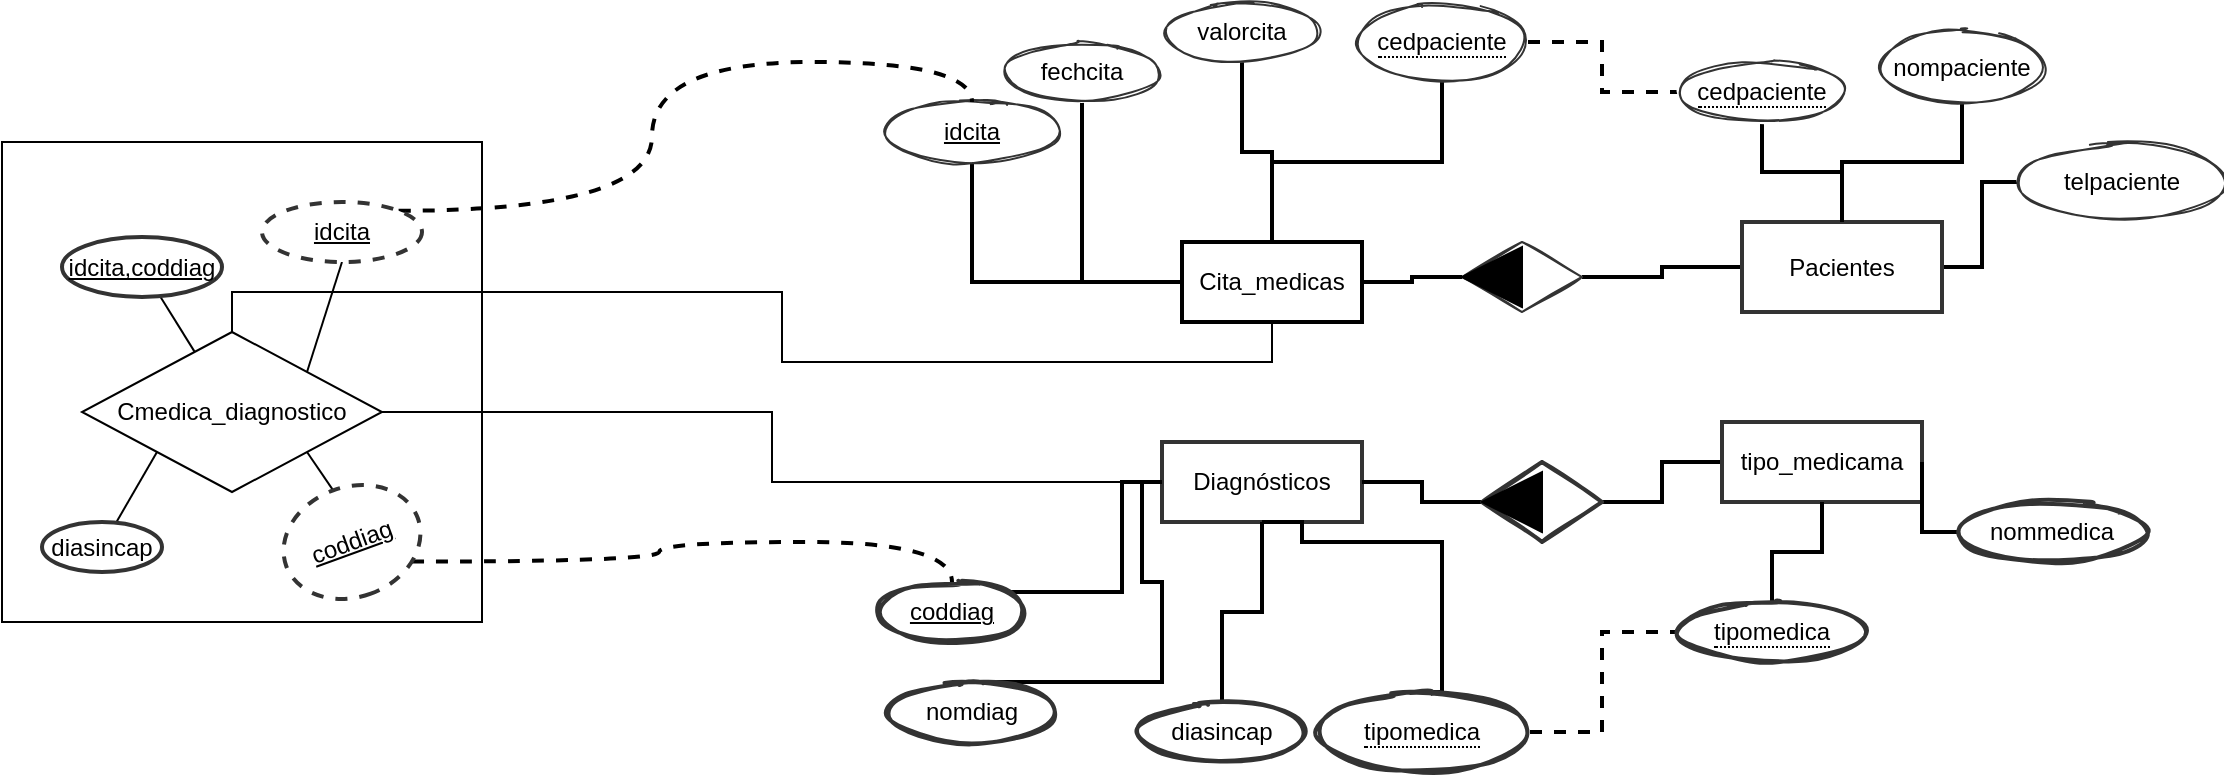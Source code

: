 <mxfile version="13.7.7" type="github" pages="2">
  <diagram id="C5RBs43oDa-KdzZeNtuy" name="Page-1">
    <mxGraphModel dx="1865" dy="1700" grid="1" gridSize="10" guides="1" tooltips="1" connect="1" arrows="1" fold="1" page="1" pageScale="1" pageWidth="827" pageHeight="1169" math="0" shadow="0">
      <root>
        <mxCell id="WIyWlLk6GJQsqaUBKTNV-0" />
        <mxCell id="WIyWlLk6GJQsqaUBKTNV-1" parent="WIyWlLk6GJQsqaUBKTNV-0" />
        <mxCell id="r98Ni4hXLUG0MqCntTSN-15" style="edgeStyle=orthogonalEdgeStyle;rounded=0;orthogonalLoop=1;jettySize=auto;html=1;entryX=0;entryY=0.5;entryDx=0;entryDy=0;endArrow=none;endFill=0;strokeWidth=2;" parent="WIyWlLk6GJQsqaUBKTNV-1" source="r98Ni4hXLUG0MqCntTSN-1" target="r98Ni4hXLUG0MqCntTSN-14" edge="1">
          <mxGeometry relative="1" as="geometry" />
        </mxCell>
        <mxCell id="r98Ni4hXLUG0MqCntTSN-1" value="" style="shape=rhombus;perimeter=rhombusPerimeter;whiteSpace=wrap;html=1;align=center;rounded=0;shadow=0;sketch=1;disableMultiStroke=0;disableMultiStrokeFill=0;fillStyle=solid;strokeColor=#333333;gradientColor=none;fillColor=#FFFFFF;" parent="WIyWlLk6GJQsqaUBKTNV-1" vertex="1">
          <mxGeometry x="270" y="-390" width="60" height="35" as="geometry" />
        </mxCell>
        <mxCell id="r98Ni4hXLUG0MqCntTSN-5" style="edgeStyle=orthogonalEdgeStyle;rounded=0;orthogonalLoop=1;jettySize=auto;html=1;endArrow=none;endFill=0;strokeWidth=2;" parent="WIyWlLk6GJQsqaUBKTNV-1" source="r98Ni4hXLUG0MqCntTSN-3" target="r98Ni4hXLUG0MqCntTSN-4" edge="1">
          <mxGeometry relative="1" as="geometry" />
        </mxCell>
        <mxCell id="r98Ni4hXLUG0MqCntTSN-7" style="edgeStyle=orthogonalEdgeStyle;rounded=0;orthogonalLoop=1;jettySize=auto;html=1;endArrow=none;endFill=0;strokeWidth=2;" parent="WIyWlLk6GJQsqaUBKTNV-1" source="r98Ni4hXLUG0MqCntTSN-3" target="r98Ni4hXLUG0MqCntTSN-6" edge="1">
          <mxGeometry relative="1" as="geometry" />
        </mxCell>
        <mxCell id="r98Ni4hXLUG0MqCntTSN-9" style="edgeStyle=orthogonalEdgeStyle;rounded=0;orthogonalLoop=1;jettySize=auto;html=1;endArrow=none;endFill=0;strokeWidth=2;" parent="WIyWlLk6GJQsqaUBKTNV-1" source="r98Ni4hXLUG0MqCntTSN-3" target="r98Ni4hXLUG0MqCntTSN-8" edge="1">
          <mxGeometry relative="1" as="geometry" />
        </mxCell>
        <mxCell id="r98Ni4hXLUG0MqCntTSN-11" style="edgeStyle=orthogonalEdgeStyle;rounded=0;orthogonalLoop=1;jettySize=auto;html=1;endArrow=none;endFill=0;strokeWidth=2;" parent="WIyWlLk6GJQsqaUBKTNV-1" source="r98Ni4hXLUG0MqCntTSN-3" target="r98Ni4hXLUG0MqCntTSN-12" edge="1">
          <mxGeometry relative="1" as="geometry">
            <mxPoint x="235" y="-418" as="targetPoint" />
          </mxGeometry>
        </mxCell>
        <mxCell id="r98Ni4hXLUG0MqCntTSN-13" style="edgeStyle=orthogonalEdgeStyle;rounded=0;orthogonalLoop=1;jettySize=auto;html=1;endArrow=none;endFill=0;strokeWidth=2;" parent="WIyWlLk6GJQsqaUBKTNV-1" source="r98Ni4hXLUG0MqCntTSN-3" target="r98Ni4hXLUG0MqCntTSN-1" edge="1">
          <mxGeometry relative="1" as="geometry" />
        </mxCell>
        <mxCell id="r98Ni4hXLUG0MqCntTSN-3" value="Cita_medicas" style="whiteSpace=wrap;html=1;align=center;strokeWidth=2;" parent="WIyWlLk6GJQsqaUBKTNV-1" vertex="1">
          <mxGeometry x="130" y="-390" width="90" height="40" as="geometry" />
        </mxCell>
        <mxCell id="r98Ni4hXLUG0MqCntTSN-4" value="idcita" style="ellipse;whiteSpace=wrap;html=1;align=center;fontStyle=4;rounded=0;shadow=0;sketch=1;disableMultiStroke=0;disableMultiStrokeFill=0;fillStyle=solid;strokeColor=#333333;gradientColor=none;fillColor=#FFFFFF;" parent="WIyWlLk6GJQsqaUBKTNV-1" vertex="1">
          <mxGeometry x="-20" y="-460" width="90" height="30" as="geometry" />
        </mxCell>
        <mxCell id="r98Ni4hXLUG0MqCntTSN-6" value="fechcita" style="ellipse;whiteSpace=wrap;html=1;align=center;rounded=0;shadow=0;sketch=1;disableMultiStroke=0;disableMultiStrokeFill=0;fillStyle=auto;strokeColor=#333333;fillColor=#FFFFFF;gradientColor=none;" parent="WIyWlLk6GJQsqaUBKTNV-1" vertex="1">
          <mxGeometry x="40" y="-490" width="80" height="30" as="geometry" />
        </mxCell>
        <mxCell id="r98Ni4hXLUG0MqCntTSN-8" value="valorcita" style="ellipse;whiteSpace=wrap;html=1;align=center;rounded=0;shadow=0;sketch=1;disableMultiStroke=0;disableMultiStrokeFill=0;fillStyle=auto;strokeColor=#333333;fillColor=#FFFFFF;gradientColor=none;" parent="WIyWlLk6GJQsqaUBKTNV-1" vertex="1">
          <mxGeometry x="120" y="-510" width="80" height="30" as="geometry" />
        </mxCell>
        <mxCell id="r98Ni4hXLUG0MqCntTSN-12" value="&lt;span style=&quot;border-bottom: 1px dotted&quot;&gt;cedpaciente&lt;/span&gt;" style="ellipse;whiteSpace=wrap;html=1;align=center;rounded=0;shadow=0;sketch=1;disableMultiStroke=0;disableMultiStrokeFill=0;fillStyle=auto;strokeColor=#333333;fillColor=#FFFFFF;gradientColor=none;" parent="WIyWlLk6GJQsqaUBKTNV-1" vertex="1">
          <mxGeometry x="220" y="-510" width="80" height="40" as="geometry" />
        </mxCell>
        <mxCell id="r98Ni4hXLUG0MqCntTSN-21" style="edgeStyle=orthogonalEdgeStyle;rounded=0;orthogonalLoop=1;jettySize=auto;html=1;entryX=0.5;entryY=1;entryDx=0;entryDy=0;endArrow=none;endFill=0;strokeWidth=2;" parent="WIyWlLk6GJQsqaUBKTNV-1" source="r98Ni4hXLUG0MqCntTSN-14" target="r98Ni4hXLUG0MqCntTSN-16" edge="1">
          <mxGeometry relative="1" as="geometry" />
        </mxCell>
        <mxCell id="r98Ni4hXLUG0MqCntTSN-26" style="edgeStyle=orthogonalEdgeStyle;rounded=0;orthogonalLoop=1;jettySize=auto;html=1;endArrow=none;endFill=0;strokeWidth=2;" parent="WIyWlLk6GJQsqaUBKTNV-1" source="r98Ni4hXLUG0MqCntTSN-14" target="r98Ni4hXLUG0MqCntTSN-25" edge="1">
          <mxGeometry relative="1" as="geometry" />
        </mxCell>
        <mxCell id="r98Ni4hXLUG0MqCntTSN-14" value="Pacientes" style="whiteSpace=wrap;html=1;align=center;rounded=0;shadow=0;sketch=0;disableMultiStroke=0;disableMultiStrokeFill=0;fillStyle=auto;strokeColor=#333333;fillColor=#FFFFFF;gradientColor=none;strokeWidth=2;" parent="WIyWlLk6GJQsqaUBKTNV-1" vertex="1">
          <mxGeometry x="410" y="-400" width="100" height="45" as="geometry" />
        </mxCell>
        <mxCell id="r98Ni4hXLUG0MqCntTSN-20" style="edgeStyle=orthogonalEdgeStyle;rounded=0;orthogonalLoop=1;jettySize=auto;html=1;endArrow=none;endFill=0;dashed=1;strokeWidth=2;" parent="WIyWlLk6GJQsqaUBKTNV-1" source="r98Ni4hXLUG0MqCntTSN-16" target="r98Ni4hXLUG0MqCntTSN-12" edge="1">
          <mxGeometry relative="1" as="geometry" />
        </mxCell>
        <mxCell id="r98Ni4hXLUG0MqCntTSN-16" value="&lt;span style=&quot;border-bottom: 1px dotted&quot;&gt;cedpaciente&lt;/span&gt;" style="ellipse;whiteSpace=wrap;html=1;align=center;rounded=0;shadow=0;sketch=1;disableMultiStroke=0;disableMultiStrokeFill=0;fillStyle=auto;strokeColor=#333333;fillColor=#FFFFFF;gradientColor=none;" parent="WIyWlLk6GJQsqaUBKTNV-1" vertex="1">
          <mxGeometry x="380" y="-480" width="80" height="30" as="geometry" />
        </mxCell>
        <mxCell id="r98Ni4hXLUG0MqCntTSN-24" style="edgeStyle=orthogonalEdgeStyle;rounded=0;orthogonalLoop=1;jettySize=auto;html=1;endArrow=none;endFill=0;strokeWidth=2;" parent="WIyWlLk6GJQsqaUBKTNV-1" source="r98Ni4hXLUG0MqCntTSN-22" target="r98Ni4hXLUG0MqCntTSN-14" edge="1">
          <mxGeometry relative="1" as="geometry" />
        </mxCell>
        <mxCell id="r98Ni4hXLUG0MqCntTSN-22" value="nompaciente" style="ellipse;whiteSpace=wrap;html=1;align=center;rounded=0;shadow=0;sketch=1;disableMultiStroke=0;disableMultiStrokeFill=0;fillStyle=auto;strokeColor=#333333;fillColor=#FFFFFF;gradientColor=none;" parent="WIyWlLk6GJQsqaUBKTNV-1" vertex="1">
          <mxGeometry x="480" y="-495" width="80" height="35" as="geometry" />
        </mxCell>
        <mxCell id="r98Ni4hXLUG0MqCntTSN-25" value="telpaciente" style="ellipse;whiteSpace=wrap;html=1;align=center;rounded=0;shadow=0;sketch=1;disableMultiStroke=0;disableMultiStrokeFill=0;fillStyle=auto;strokeColor=#333333;fillColor=#FFFFFF;gradientColor=none;" parent="WIyWlLk6GJQsqaUBKTNV-1" vertex="1">
          <mxGeometry x="550" y="-440" width="100" height="40" as="geometry" />
        </mxCell>
        <mxCell id="r98Ni4hXLUG0MqCntTSN-27" value="Diagnósticos" style="whiteSpace=wrap;html=1;align=center;rounded=0;shadow=0;sketch=0;disableMultiStroke=0;disableMultiStrokeFill=0;fillStyle=auto;strokeColor=#333333;fillColor=#FFFFFF;gradientColor=none;strokeWidth=2;" parent="WIyWlLk6GJQsqaUBKTNV-1" vertex="1">
          <mxGeometry x="120" y="-290" width="100" height="40" as="geometry" />
        </mxCell>
        <mxCell id="r98Ni4hXLUG0MqCntTSN-30" style="edgeStyle=orthogonalEdgeStyle;rounded=0;orthogonalLoop=1;jettySize=auto;html=1;exitX=1;exitY=0.5;exitDx=0;exitDy=0;endArrow=none;endFill=0;strokeWidth=2;" parent="WIyWlLk6GJQsqaUBKTNV-1" source="r98Ni4hXLUG0MqCntTSN-28" target="r98Ni4hXLUG0MqCntTSN-29" edge="1">
          <mxGeometry relative="1" as="geometry" />
        </mxCell>
        <mxCell id="r98Ni4hXLUG0MqCntTSN-31" style="edgeStyle=orthogonalEdgeStyle;rounded=0;orthogonalLoop=1;jettySize=auto;html=1;entryX=1;entryY=0.5;entryDx=0;entryDy=0;endArrow=none;endFill=0;strokeWidth=2;" parent="WIyWlLk6GJQsqaUBKTNV-1" source="r98Ni4hXLUG0MqCntTSN-28" target="r98Ni4hXLUG0MqCntTSN-27" edge="1">
          <mxGeometry relative="1" as="geometry" />
        </mxCell>
        <mxCell id="r98Ni4hXLUG0MqCntTSN-28" value="" style="shape=rhombus;perimeter=rhombusPerimeter;whiteSpace=wrap;html=1;align=center;rounded=0;shadow=0;sketch=1;disableMultiStroke=0;disableMultiStrokeFill=0;fillStyle=solid;strokeColor=#333333;strokeWidth=2;gradientColor=none;fillColor=#FFFFFF;" parent="WIyWlLk6GJQsqaUBKTNV-1" vertex="1">
          <mxGeometry x="280" y="-280" width="60" height="40" as="geometry" />
        </mxCell>
        <mxCell id="r98Ni4hXLUG0MqCntTSN-29" value="tipo_medicama" style="whiteSpace=wrap;html=1;align=center;rounded=0;shadow=0;sketch=0;disableMultiStroke=0;disableMultiStrokeFill=0;fillStyle=solid;strokeColor=#333333;strokeWidth=2;gradientColor=none;fillColor=#FFFFFF;" parent="WIyWlLk6GJQsqaUBKTNV-1" vertex="1">
          <mxGeometry x="400" y="-300" width="100" height="40" as="geometry" />
        </mxCell>
        <mxCell id="r98Ni4hXLUG0MqCntTSN-34" style="edgeStyle=orthogonalEdgeStyle;rounded=0;orthogonalLoop=1;jettySize=auto;html=1;endArrow=none;endFill=0;strokeWidth=2;" parent="WIyWlLk6GJQsqaUBKTNV-1" source="r98Ni4hXLUG0MqCntTSN-33" target="r98Ni4hXLUG0MqCntTSN-27" edge="1">
          <mxGeometry relative="1" as="geometry">
            <Array as="points">
              <mxPoint x="100" y="-215" />
              <mxPoint x="100" y="-270" />
            </Array>
          </mxGeometry>
        </mxCell>
        <mxCell id="r98Ni4hXLUG0MqCntTSN-33" value="coddiag" style="ellipse;whiteSpace=wrap;html=1;align=center;fontStyle=4;rounded=0;shadow=0;sketch=1;disableMultiStroke=0;disableMultiStrokeFill=0;fillStyle=auto;strokeColor=#333333;strokeWidth=2;fillColor=#FFFFFF;gradientColor=none;" parent="WIyWlLk6GJQsqaUBKTNV-1" vertex="1">
          <mxGeometry x="-20" y="-220" width="70" height="30" as="geometry" />
        </mxCell>
        <mxCell id="r98Ni4hXLUG0MqCntTSN-36" style="edgeStyle=orthogonalEdgeStyle;rounded=0;orthogonalLoop=1;jettySize=auto;html=1;endArrow=none;endFill=0;strokeWidth=2;" parent="WIyWlLk6GJQsqaUBKTNV-1" source="r98Ni4hXLUG0MqCntTSN-35" target="r98Ni4hXLUG0MqCntTSN-27" edge="1">
          <mxGeometry relative="1" as="geometry">
            <Array as="points">
              <mxPoint x="50" y="-170" />
              <mxPoint x="120" y="-170" />
              <mxPoint x="120" y="-220" />
              <mxPoint x="110" y="-220" />
              <mxPoint x="110" y="-270" />
            </Array>
          </mxGeometry>
        </mxCell>
        <mxCell id="r98Ni4hXLUG0MqCntTSN-35" value="nomdiag" style="ellipse;whiteSpace=wrap;html=1;align=center;rounded=0;shadow=0;sketch=1;disableMultiStroke=0;disableMultiStrokeFill=0;fillStyle=auto;strokeColor=#333333;strokeWidth=2;fillColor=#FFFFFF;gradientColor=none;" parent="WIyWlLk6GJQsqaUBKTNV-1" vertex="1">
          <mxGeometry x="-15" y="-170" width="80" height="30" as="geometry" />
        </mxCell>
        <mxCell id="r98Ni4hXLUG0MqCntTSN-38" style="edgeStyle=orthogonalEdgeStyle;rounded=0;orthogonalLoop=1;jettySize=auto;html=1;entryX=0.5;entryY=1;entryDx=0;entryDy=0;endArrow=none;endFill=0;strokeWidth=2;exitX=0.5;exitY=0;exitDx=0;exitDy=0;" parent="WIyWlLk6GJQsqaUBKTNV-1" source="r98Ni4hXLUG0MqCntTSN-44" target="r98Ni4hXLUG0MqCntTSN-27" edge="1">
          <mxGeometry relative="1" as="geometry">
            <mxPoint x="260" y="-179.812" as="sourcePoint" />
            <Array as="points">
              <mxPoint x="260" y="-165" />
              <mxPoint x="260" y="-240" />
              <mxPoint x="190" y="-240" />
              <mxPoint x="190" y="-250" />
            </Array>
          </mxGeometry>
        </mxCell>
        <mxCell id="r98Ni4hXLUG0MqCntTSN-42" style="edgeStyle=orthogonalEdgeStyle;rounded=0;orthogonalLoop=1;jettySize=auto;html=1;endArrow=none;endFill=0;strokeWidth=2;" parent="WIyWlLk6GJQsqaUBKTNV-1" source="r98Ni4hXLUG0MqCntTSN-41" target="r98Ni4hXLUG0MqCntTSN-27" edge="1">
          <mxGeometry relative="1" as="geometry" />
        </mxCell>
        <mxCell id="r98Ni4hXLUG0MqCntTSN-41" value="diasincap" style="ellipse;whiteSpace=wrap;html=1;align=center;rounded=0;shadow=0;sketch=1;disableMultiStroke=0;disableMultiStrokeFill=0;fillStyle=auto;strokeColor=#333333;strokeWidth=2;fillColor=#FFFFFF;gradientColor=none;" parent="WIyWlLk6GJQsqaUBKTNV-1" vertex="1">
          <mxGeometry x="110" y="-160" width="80" height="30" as="geometry" />
        </mxCell>
        <mxCell id="r98Ni4hXLUG0MqCntTSN-44" value="&lt;span style=&quot;border-bottom: 1px dotted&quot;&gt;tipomedica&lt;/span&gt;" style="ellipse;whiteSpace=wrap;html=1;align=center;rounded=0;shadow=0;sketch=1;disableMultiStroke=0;disableMultiStrokeFill=0;fillStyle=auto;strokeColor=#333333;strokeWidth=2;fillColor=#FFFFFF;gradientColor=none;" parent="WIyWlLk6GJQsqaUBKTNV-1" vertex="1">
          <mxGeometry x="200" y="-165" width="100" height="40" as="geometry" />
        </mxCell>
        <mxCell id="r98Ni4hXLUG0MqCntTSN-47" style="edgeStyle=orthogonalEdgeStyle;rounded=0;orthogonalLoop=1;jettySize=auto;html=1;endArrow=none;endFill=0;strokeWidth=2;" parent="WIyWlLk6GJQsqaUBKTNV-1" source="r98Ni4hXLUG0MqCntTSN-45" target="r98Ni4hXLUG0MqCntTSN-29" edge="1">
          <mxGeometry relative="1" as="geometry" />
        </mxCell>
        <mxCell id="r98Ni4hXLUG0MqCntTSN-49" style="edgeStyle=orthogonalEdgeStyle;rounded=0;orthogonalLoop=1;jettySize=auto;html=1;entryX=1;entryY=0.5;entryDx=0;entryDy=0;endArrow=none;endFill=0;strokeWidth=2;dashed=1;" parent="WIyWlLk6GJQsqaUBKTNV-1" source="r98Ni4hXLUG0MqCntTSN-45" target="r98Ni4hXLUG0MqCntTSN-44" edge="1">
          <mxGeometry relative="1" as="geometry" />
        </mxCell>
        <mxCell id="r98Ni4hXLUG0MqCntTSN-45" value="&lt;span style=&quot;border-bottom: 1px dotted&quot;&gt;tipomedica&lt;/span&gt;" style="ellipse;whiteSpace=wrap;html=1;align=center;rounded=0;shadow=0;sketch=1;disableMultiStroke=0;disableMultiStrokeFill=0;fillStyle=auto;strokeColor=#333333;strokeWidth=2;fillColor=#FFFFFF;gradientColor=none;" parent="WIyWlLk6GJQsqaUBKTNV-1" vertex="1">
          <mxGeometry x="380" y="-210" width="90" height="30" as="geometry" />
        </mxCell>
        <mxCell id="r98Ni4hXLUG0MqCntTSN-48" style="edgeStyle=orthogonalEdgeStyle;rounded=0;orthogonalLoop=1;jettySize=auto;html=1;endArrow=none;endFill=0;strokeWidth=2;" parent="WIyWlLk6GJQsqaUBKTNV-1" source="r98Ni4hXLUG0MqCntTSN-46" target="r98Ni4hXLUG0MqCntTSN-29" edge="1">
          <mxGeometry relative="1" as="geometry" />
        </mxCell>
        <mxCell id="r98Ni4hXLUG0MqCntTSN-46" value="nommedica" style="ellipse;whiteSpace=wrap;html=1;align=center;rounded=0;shadow=0;sketch=1;disableMultiStroke=0;disableMultiStrokeFill=0;fillStyle=auto;strokeColor=#333333;strokeWidth=2;fillColor=#FFFFFF;gradientColor=none;" parent="WIyWlLk6GJQsqaUBKTNV-1" vertex="1">
          <mxGeometry x="520" y="-260" width="90" height="30" as="geometry" />
        </mxCell>
        <mxCell id="r98Ni4hXLUG0MqCntTSN-71" value="" style="triangle;whiteSpace=wrap;html=1;rounded=0;shadow=0;sketch=0;strokeWidth=1;gradientColor=none;align=center;rotation=-180;fillColor=#000000;" parent="WIyWlLk6GJQsqaUBKTNV-1" vertex="1">
          <mxGeometry x="270" y="-387.5" width="30" height="30" as="geometry" />
        </mxCell>
        <mxCell id="r98Ni4hXLUG0MqCntTSN-72" value="" style="triangle;whiteSpace=wrap;html=1;rounded=0;shadow=0;sketch=0;strokeWidth=1;gradientColor=none;align=center;rotation=-180;fillColor=#000000;" parent="WIyWlLk6GJQsqaUBKTNV-1" vertex="1">
          <mxGeometry x="280" y="-275" width="30" height="30" as="geometry" />
        </mxCell>
        <mxCell id="gZyYE--RhUm6NUEOJDLk-1" value="" style="whiteSpace=wrap;html=1;aspect=fixed;" vertex="1" parent="WIyWlLk6GJQsqaUBKTNV-1">
          <mxGeometry x="-460" y="-440" width="240" height="240" as="geometry" />
        </mxCell>
        <mxCell id="gZyYE--RhUm6NUEOJDLk-9" style="edgeStyle=none;rounded=0;orthogonalLoop=1;jettySize=auto;html=1;exitX=1;exitY=0;exitDx=0;exitDy=0;entryX=0.5;entryY=1;entryDx=0;entryDy=0;endArrow=none;endFill=0;" edge="1" parent="WIyWlLk6GJQsqaUBKTNV-1" source="gZyYE--RhUm6NUEOJDLk-2" target="gZyYE--RhUm6NUEOJDLk-8">
          <mxGeometry relative="1" as="geometry" />
        </mxCell>
        <mxCell id="gZyYE--RhUm6NUEOJDLk-14" style="edgeStyle=orthogonalEdgeStyle;rounded=0;orthogonalLoop=1;jettySize=auto;html=1;exitX=0.5;exitY=0;exitDx=0;exitDy=0;endArrow=none;endFill=0;strokeWidth=1;" edge="1" parent="WIyWlLk6GJQsqaUBKTNV-1" source="gZyYE--RhUm6NUEOJDLk-2" target="r98Ni4hXLUG0MqCntTSN-3">
          <mxGeometry relative="1" as="geometry" />
        </mxCell>
        <mxCell id="gZyYE--RhUm6NUEOJDLk-15" style="edgeStyle=orthogonalEdgeStyle;rounded=0;orthogonalLoop=1;jettySize=auto;html=1;exitX=1;exitY=0.5;exitDx=0;exitDy=0;endArrow=none;endFill=0;strokeWidth=1;" edge="1" parent="WIyWlLk6GJQsqaUBKTNV-1" source="gZyYE--RhUm6NUEOJDLk-2" target="r98Ni4hXLUG0MqCntTSN-27">
          <mxGeometry relative="1" as="geometry" />
        </mxCell>
        <mxCell id="gZyYE--RhUm6NUEOJDLk-2" value="Cmedica_diagnostico" style="shape=rhombus;perimeter=rhombusPerimeter;whiteSpace=wrap;html=1;align=center;" vertex="1" parent="WIyWlLk6GJQsqaUBKTNV-1">
          <mxGeometry x="-420" y="-345" width="150" height="80" as="geometry" />
        </mxCell>
        <mxCell id="gZyYE--RhUm6NUEOJDLk-4" style="rounded=0;orthogonalLoop=1;jettySize=auto;html=1;endArrow=none;endFill=0;" edge="1" parent="WIyWlLk6GJQsqaUBKTNV-1" source="gZyYE--RhUm6NUEOJDLk-3" target="gZyYE--RhUm6NUEOJDLk-2">
          <mxGeometry relative="1" as="geometry" />
        </mxCell>
        <mxCell id="gZyYE--RhUm6NUEOJDLk-3" value="idcita,coddiag" style="ellipse;whiteSpace=wrap;html=1;align=center;fontStyle=4;rounded=0;shadow=0;sketch=0;disableMultiStroke=0;disableMultiStrokeFill=0;fillStyle=auto;strokeColor=#333333;strokeWidth=2;fillColor=#FFFFFF;gradientColor=none;" vertex="1" parent="WIyWlLk6GJQsqaUBKTNV-1">
          <mxGeometry x="-430" y="-392.5" width="80" height="30" as="geometry" />
        </mxCell>
        <mxCell id="gZyYE--RhUm6NUEOJDLk-6" style="edgeStyle=none;rounded=0;orthogonalLoop=1;jettySize=auto;html=1;entryX=0;entryY=1;entryDx=0;entryDy=0;endArrow=none;endFill=0;" edge="1" parent="WIyWlLk6GJQsqaUBKTNV-1" source="gZyYE--RhUm6NUEOJDLk-5" target="gZyYE--RhUm6NUEOJDLk-2">
          <mxGeometry relative="1" as="geometry" />
        </mxCell>
        <mxCell id="gZyYE--RhUm6NUEOJDLk-5" value="diasincap" style="ellipse;whiteSpace=wrap;html=1;align=center;rounded=0;shadow=0;sketch=0;disableMultiStroke=0;disableMultiStrokeFill=0;fillStyle=auto;strokeColor=#333333;strokeWidth=2;fillColor=#FFFFFF;gradientColor=none;" vertex="1" parent="WIyWlLk6GJQsqaUBKTNV-1">
          <mxGeometry x="-440" y="-250" width="60" height="25" as="geometry" />
        </mxCell>
        <mxCell id="gZyYE--RhUm6NUEOJDLk-12" style="edgeStyle=orthogonalEdgeStyle;rounded=0;orthogonalLoop=1;jettySize=auto;html=1;exitX=1;exitY=0;exitDx=0;exitDy=0;endArrow=none;endFill=0;curved=1;dashed=1;entryX=0.5;entryY=0;entryDx=0;entryDy=0;strokeWidth=2;" edge="1" parent="WIyWlLk6GJQsqaUBKTNV-1" source="gZyYE--RhUm6NUEOJDLk-8" target="r98Ni4hXLUG0MqCntTSN-4">
          <mxGeometry relative="1" as="geometry" />
        </mxCell>
        <mxCell id="gZyYE--RhUm6NUEOJDLk-8" value="idcita" style="ellipse;whiteSpace=wrap;html=1;align=center;fontStyle=4;rounded=0;shadow=0;sketch=0;disableMultiStroke=0;disableMultiStrokeFill=0;fillStyle=auto;strokeColor=#333333;strokeWidth=2;fillColor=#FFFFFF;gradientColor=none;dashed=1;" vertex="1" parent="WIyWlLk6GJQsqaUBKTNV-1">
          <mxGeometry x="-330" y="-410" width="80" height="30" as="geometry" />
        </mxCell>
        <mxCell id="gZyYE--RhUm6NUEOJDLk-11" style="edgeStyle=none;rounded=0;orthogonalLoop=1;jettySize=auto;html=1;exitX=0;exitY=0.5;exitDx=0;exitDy=0;entryX=1;entryY=1;entryDx=0;entryDy=0;endArrow=none;endFill=0;" edge="1" parent="WIyWlLk6GJQsqaUBKTNV-1" source="gZyYE--RhUm6NUEOJDLk-10" target="gZyYE--RhUm6NUEOJDLk-2">
          <mxGeometry relative="1" as="geometry" />
        </mxCell>
        <mxCell id="gZyYE--RhUm6NUEOJDLk-13" style="edgeStyle=orthogonalEdgeStyle;curved=1;rounded=0;orthogonalLoop=1;jettySize=auto;html=1;exitX=1;exitY=0;exitDx=0;exitDy=0;entryX=0.5;entryY=0;entryDx=0;entryDy=0;dashed=1;endArrow=none;endFill=0;strokeWidth=2;" edge="1" parent="WIyWlLk6GJQsqaUBKTNV-1" source="gZyYE--RhUm6NUEOJDLk-10" target="r98Ni4hXLUG0MqCntTSN-33">
          <mxGeometry relative="1" as="geometry" />
        </mxCell>
        <mxCell id="gZyYE--RhUm6NUEOJDLk-10" value="coddiag" style="ellipse;whiteSpace=wrap;html=1;align=center;fontStyle=4;rounded=0;shadow=0;sketch=0;disableMultiStroke=0;disableMultiStrokeFill=0;fillStyle=auto;strokeColor=#333333;strokeWidth=2;fillColor=#FFFFFF;gradientColor=none;direction=south;rotation=-20;dashed=1;" vertex="1" parent="WIyWlLk6GJQsqaUBKTNV-1">
          <mxGeometry x="-320" y="-267.5" width="70" height="55" as="geometry" />
        </mxCell>
      </root>
    </mxGraphModel>
  </diagram>
  <diagram id="HHcUlbYaaOhKcPzO3d9H" name="Page-2">
    <mxGraphModel dx="1038" dy="580" grid="1" gridSize="10" guides="1" tooltips="1" connect="1" arrows="1" fold="1" page="1" pageScale="1" pageWidth="827" pageHeight="1169" math="0" shadow="0">
      <root>
        <mxCell id="Buo9uYrQcWwVB7ZIkzv--0" />
        <mxCell id="Buo9uYrQcWwVB7ZIkzv--1" parent="Buo9uYrQcWwVB7ZIkzv--0" />
      </root>
    </mxGraphModel>
  </diagram>
</mxfile>

